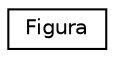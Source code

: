 digraph "Graficzna hierarchia klas"
{
 // LATEX_PDF_SIZE
  edge [fontname="Helvetica",fontsize="10",labelfontname="Helvetica",labelfontsize="10"];
  node [fontname="Helvetica",fontsize="10",shape=record];
  rankdir="LR";
  Node0 [label="Figura",height=0.2,width=0.4,color="black", fillcolor="white", style="filled",URL="$class_figura.html",tooltip="Modeluje pojęcie prostopadłościanu."];
}
